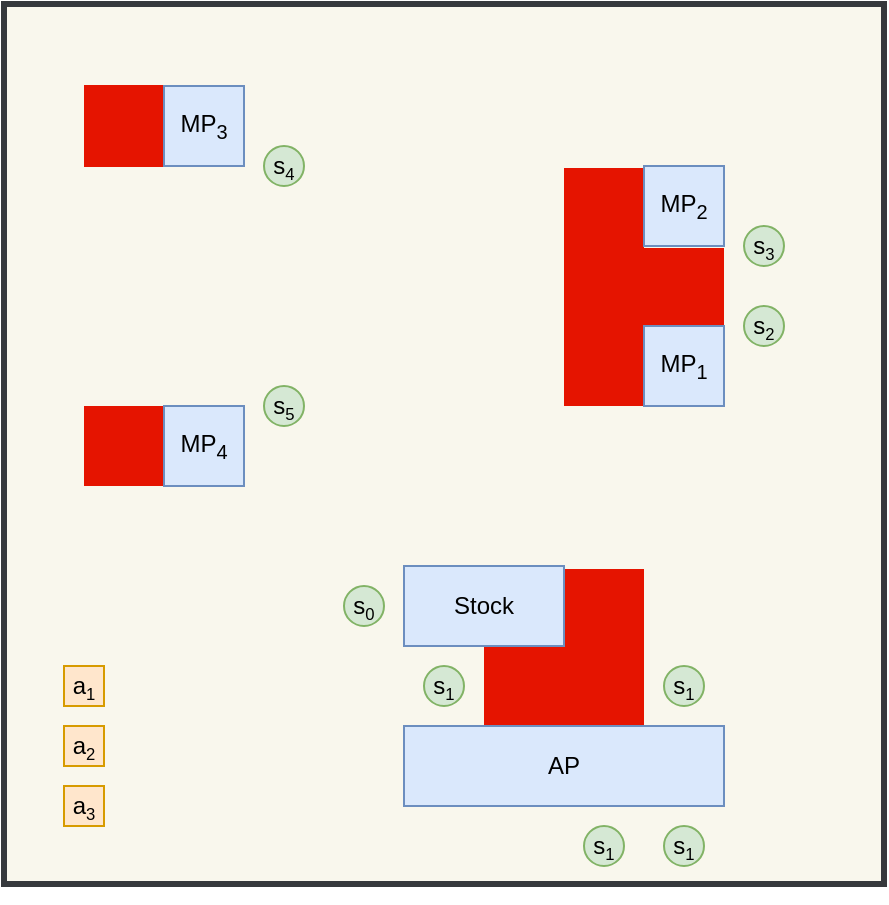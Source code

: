 <mxfile version="13.0.8" type="google"><diagram id="PM7rdQRnYlngVji04x7v" name="Page-1"><mxGraphModel dx="819" dy="494" grid="1" gridSize="10" guides="1" tooltips="1" connect="1" arrows="1" fold="1" page="1" pageScale="1" pageWidth="1169" pageHeight="827" math="0" shadow="0"><root><mxCell id="0"/><mxCell id="1" parent="0"/><mxCell id="0ihHyjQz5ZkEuAZKH9lM-6" value="" style="rounded=0;whiteSpace=wrap;html=1;strokeWidth=3;fillColor=#f9f7ed;strokeColor=#36393d;" parent="1" vertex="1"><mxGeometry x="80" y="320" width="440" height="440" as="geometry"/></mxCell><mxCell id="Y1rsLEIyWevBRiqIebK0-19" value="" style="rounded=0;whiteSpace=wrap;html=1;fillColor=#e51400;strokeColor=none;fontColor=#ffffff;" vertex="1" parent="1"><mxGeometry x="360" y="602.5" width="40" height="39" as="geometry"/></mxCell><mxCell id="Y1rsLEIyWevBRiqIebK0-16" value="" style="rounded=0;whiteSpace=wrap;html=1;fillColor=#e51400;strokeColor=none;fontColor=#ffffff;" vertex="1" parent="1"><mxGeometry x="320" y="641.5" width="80" height="39" as="geometry"/></mxCell><mxCell id="Y1rsLEIyWevBRiqIebK0-17" value="" style="rounded=0;whiteSpace=wrap;html=1;fillColor=#e51400;strokeColor=none;fontColor=#ffffff;" vertex="1" parent="1"><mxGeometry x="360" y="402" width="40" height="119" as="geometry"/></mxCell><mxCell id="Y1rsLEIyWevBRiqIebK0-18" value="" style="rounded=0;whiteSpace=wrap;html=1;fillColor=#e51400;strokeColor=none;fontColor=#ffffff;" vertex="1" parent="1"><mxGeometry x="400" y="442" width="40" height="39" as="geometry"/></mxCell><mxCell id="Y1rsLEIyWevBRiqIebK0-15" value="" style="rounded=0;whiteSpace=wrap;html=1;fillColor=#e51400;strokeColor=none;fontColor=#ffffff;" vertex="1" parent="1"><mxGeometry x="120" y="521" width="40" height="40" as="geometry"/></mxCell><mxCell id="Y1rsLEIyWevBRiqIebK0-13" value="" style="rounded=0;whiteSpace=wrap;html=1;fillColor=#e51400;strokeColor=none;fontColor=#ffffff;" vertex="1" parent="1"><mxGeometry x="120" y="360.5" width="40" height="41" as="geometry"/></mxCell><mxCell id="rJE6cmHaM-9A7sydF92O-4" value="AP" style="rounded=0;whiteSpace=wrap;html=1;fillColor=#dae8fc;strokeColor=#6c8ebf;" parent="1" vertex="1"><mxGeometry x="280" y="681" width="160" height="40" as="geometry"/></mxCell><mxCell id="rJE6cmHaM-9A7sydF92O-6" value="Stock" style="rounded=0;whiteSpace=wrap;html=1;fillColor=#dae8fc;strokeColor=#6c8ebf;" parent="1" vertex="1"><mxGeometry x="280" y="601" width="80" height="40" as="geometry"/></mxCell><mxCell id="rJE6cmHaM-9A7sydF92O-7" value="MP&lt;sub&gt;4&lt;/sub&gt;" style="rounded=0;whiteSpace=wrap;html=1;fillColor=#dae8fc;strokeColor=#6c8ebf;" parent="1" vertex="1"><mxGeometry x="160" y="521" width="40" height="40" as="geometry"/></mxCell><mxCell id="rJE6cmHaM-9A7sydF92O-9" value="MP&lt;sub&gt;3&lt;/sub&gt;" style="rounded=0;whiteSpace=wrap;html=1;fillColor=#dae8fc;strokeColor=#6c8ebf;" parent="1" vertex="1"><mxGeometry x="160" y="361" width="40" height="40" as="geometry"/></mxCell><mxCell id="rJE6cmHaM-9A7sydF92O-10" value="MP&lt;sub&gt;2&lt;/sub&gt;" style="rounded=0;whiteSpace=wrap;html=1;fillColor=#dae8fc;strokeColor=#6c8ebf;" parent="1" vertex="1"><mxGeometry x="400" y="401" width="40" height="40" as="geometry"/></mxCell><mxCell id="rJE6cmHaM-9A7sydF92O-11" value="MP&lt;sub&gt;1&lt;/sub&gt;" style="rounded=0;whiteSpace=wrap;html=1;fillColor=#dae8fc;strokeColor=#6c8ebf;" parent="1" vertex="1"><mxGeometry x="400" y="481" width="40" height="40" as="geometry"/></mxCell><mxCell id="rJE6cmHaM-9A7sydF92O-24" value="a&lt;span style=&quot;font-size: 10px&quot;&gt;&lt;sub&gt;2&lt;/sub&gt;&lt;/span&gt;" style="rounded=0;whiteSpace=wrap;html=1;fillColor=#ffe6cc;strokeColor=#d79b00;" parent="1" vertex="1"><mxGeometry x="110" y="681" width="20" height="20" as="geometry"/></mxCell><mxCell id="rJE6cmHaM-9A7sydF92O-26" value="a&lt;span style=&quot;font-size: 10px&quot;&gt;&lt;sub&gt;3&lt;/sub&gt;&lt;/span&gt;" style="rounded=0;whiteSpace=wrap;html=1;fillColor=#ffe6cc;strokeColor=#d79b00;" parent="1" vertex="1"><mxGeometry x="110" y="711" width="20" height="20" as="geometry"/></mxCell><mxCell id="rJE6cmHaM-9A7sydF92O-27" value="a&lt;span style=&quot;font-size: 10px&quot;&gt;&lt;sub&gt;1&lt;/sub&gt;&lt;/span&gt;" style="rounded=0;whiteSpace=wrap;html=1;fillColor=#ffe6cc;strokeColor=#d79b00;" parent="1" vertex="1"><mxGeometry x="110" y="651" width="20" height="20" as="geometry"/></mxCell><mxCell id="rJE6cmHaM-9A7sydF92O-28" value="s&lt;span style=&quot;font-size: 10px&quot;&gt;&lt;sub&gt;0&lt;/sub&gt;&lt;/span&gt;" style="ellipse;whiteSpace=wrap;html=1;aspect=fixed;fillColor=#d5e8d4;strokeColor=#82b366;" parent="1" vertex="1"><mxGeometry x="250" y="611" width="20" height="20" as="geometry"/></mxCell><mxCell id="rJE6cmHaM-9A7sydF92O-33" value="s&lt;span style=&quot;font-size: 10px&quot;&gt;&lt;sub&gt;1&lt;/sub&gt;&lt;/span&gt;" style="ellipse;whiteSpace=wrap;html=1;aspect=fixed;fillColor=#d5e8d4;strokeColor=#82b366;" parent="1" vertex="1"><mxGeometry x="410" y="651" width="20" height="20" as="geometry"/></mxCell><mxCell id="rJE6cmHaM-9A7sydF92O-34" value="s&lt;span style=&quot;font-size: 10px&quot;&gt;&lt;sub&gt;1&lt;/sub&gt;&lt;/span&gt;" style="ellipse;whiteSpace=wrap;html=1;aspect=fixed;fillColor=#d5e8d4;strokeColor=#82b366;" parent="1" vertex="1"><mxGeometry x="290" y="651" width="20" height="20" as="geometry"/></mxCell><mxCell id="rJE6cmHaM-9A7sydF92O-35" value="s&lt;span style=&quot;font-size: 10px&quot;&gt;&lt;sub&gt;1&lt;/sub&gt;&lt;/span&gt;" style="ellipse;whiteSpace=wrap;html=1;aspect=fixed;fillColor=#d5e8d4;strokeColor=#82b366;" parent="1" vertex="1"><mxGeometry x="410" y="731" width="20" height="20" as="geometry"/></mxCell><mxCell id="rJE6cmHaM-9A7sydF92O-36" value="s&lt;span style=&quot;font-size: 10px&quot;&gt;&lt;sub&gt;1&lt;/sub&gt;&lt;/span&gt;" style="ellipse;whiteSpace=wrap;html=1;aspect=fixed;fillColor=#d5e8d4;strokeColor=#82b366;" parent="1" vertex="1"><mxGeometry x="370" y="731" width="20" height="20" as="geometry"/></mxCell><mxCell id="rJE6cmHaM-9A7sydF92O-37" value="s&lt;span style=&quot;font-size: 10px&quot;&gt;&lt;sub&gt;2&lt;/sub&gt;&lt;/span&gt;" style="ellipse;whiteSpace=wrap;html=1;aspect=fixed;fillColor=#d5e8d4;strokeColor=#82b366;" parent="1" vertex="1"><mxGeometry x="450" y="471" width="20" height="20" as="geometry"/></mxCell><mxCell id="rJE6cmHaM-9A7sydF92O-38" value="s&lt;span style=&quot;font-size: 10px&quot;&gt;&lt;sub&gt;3&lt;/sub&gt;&lt;/span&gt;" style="ellipse;whiteSpace=wrap;html=1;aspect=fixed;fillColor=#d5e8d4;strokeColor=#82b366;" parent="1" vertex="1"><mxGeometry x="450" y="431" width="20" height="20" as="geometry"/></mxCell><mxCell id="rJE6cmHaM-9A7sydF92O-39" value="s&lt;span style=&quot;font-size: 10px&quot;&gt;&lt;sub&gt;4&lt;/sub&gt;&lt;/span&gt;" style="ellipse;whiteSpace=wrap;html=1;aspect=fixed;fillColor=#d5e8d4;strokeColor=#82b366;" parent="1" vertex="1"><mxGeometry x="210" y="391" width="20" height="20" as="geometry"/></mxCell><mxCell id="rJE6cmHaM-9A7sydF92O-40" value="s&lt;span style=&quot;font-size: 10px&quot;&gt;&lt;sub&gt;5&lt;/sub&gt;&lt;/span&gt;" style="ellipse;whiteSpace=wrap;html=1;aspect=fixed;fillColor=#d5e8d4;strokeColor=#82b366;" parent="1" vertex="1"><mxGeometry x="210" y="511" width="20" height="20" as="geometry"/></mxCell><mxCell id="0ihHyjQz5ZkEuAZKH9lM-3" style="edgeStyle=orthogonalEdgeStyle;rounded=0;orthogonalLoop=1;jettySize=auto;html=1;exitX=0.5;exitY=1;exitDx=0;exitDy=0;" parent="1" edge="1"><mxGeometry relative="1" as="geometry"><mxPoint x="300" y="761" as="sourcePoint"/><mxPoint x="300" y="761" as="targetPoint"/></mxGeometry></mxCell></root></mxGraphModel></diagram></mxfile>
